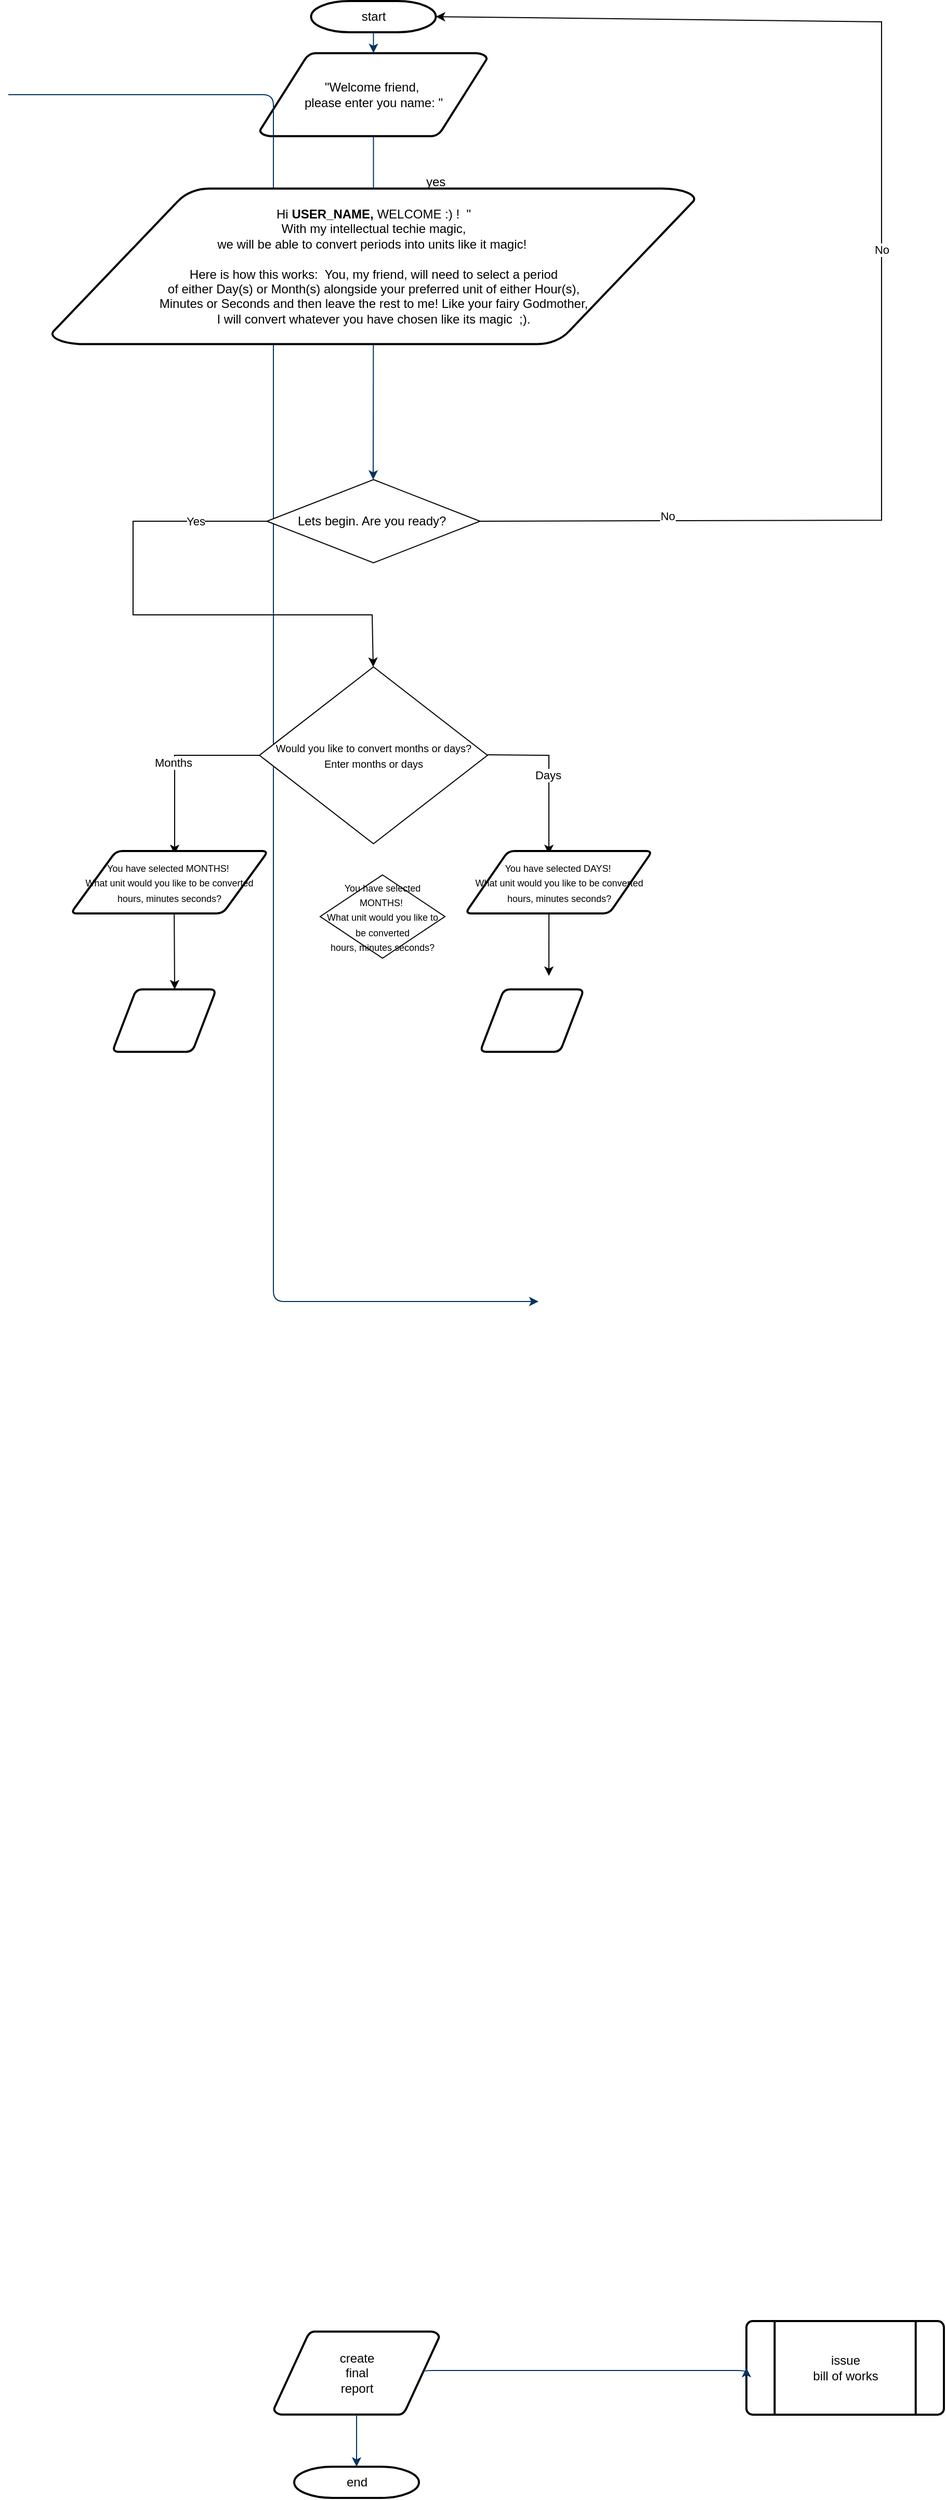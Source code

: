 <mxfile version="15.5.2" type="github">
  <diagram id="6a731a19-8d31-9384-78a2-239565b7b9f0" name="Page-1">
    <mxGraphModel dx="828" dy="335" grid="1" gridSize="10" guides="1" tooltips="1" connect="1" arrows="1" fold="1" page="1" pageScale="1" pageWidth="1169" pageHeight="827" background="none" math="0" shadow="0">
      <root>
        <mxCell id="0" />
        <mxCell id="1" parent="0" />
        <mxCell id="2" value="start" style="shape=mxgraph.flowchart.terminator;strokeWidth=2;gradientColor=none;gradientDirection=north;fontStyle=0;html=1;" parent="1" vertex="1">
          <mxGeometry x="291.25" y="10" width="120" height="30" as="geometry" />
        </mxCell>
        <mxCell id="3" value="&quot;Welcome friend,&amp;nbsp;&lt;br&gt;please enter you name: &quot;" style="shape=mxgraph.flowchart.data;strokeWidth=2;gradientColor=none;gradientDirection=north;fontStyle=0;html=1;" parent="1" vertex="1">
          <mxGeometry x="242" y="60" width="218.5" height="80" as="geometry" />
        </mxCell>
        <mxCell id="7" style="fontStyle=1;strokeColor=#003366;strokeWidth=1;html=1;" parent="1" source="2" target="3" edge="1">
          <mxGeometry relative="1" as="geometry" />
        </mxCell>
        <mxCell id="8" style="fontStyle=1;strokeColor=#003366;strokeWidth=1;html=1;startArrow=none;" parent="1" source="tX9lwq8T6TDkgisUMIIO-55" edge="1">
          <mxGeometry relative="1" as="geometry">
            <mxPoint x="351" y="470" as="targetPoint" />
          </mxGeometry>
        </mxCell>
        <mxCell id="11" value="yes" style="text;fontStyle=0;html=1;strokeColor=none;gradientColor=none;fillColor=none;strokeWidth=2;" parent="1" vertex="1">
          <mxGeometry x="399.5" y="170" width="40" height="26" as="geometry" />
        </mxCell>
        <mxCell id="31" value="" style="edgeStyle=elbowEdgeStyle;elbow=horizontal;exitX=1;exitY=0.5;exitPerimeter=0;entryX=0;entryY=0.5;entryPerimeter=0;fontStyle=1;strokeColor=#003366;strokeWidth=1;html=1;" parent="1" source="28" edge="1">
          <mxGeometry width="100" height="100" as="geometry">
            <mxPoint y="100" as="sourcePoint" />
            <mxPoint x="510" y="1260" as="targetPoint" />
          </mxGeometry>
        </mxCell>
        <mxCell id="38" value="create&#xa;final&#xa;report" style="shape=mxgraph.flowchart.data;strokeWidth=2;gradientColor=none;gradientDirection=north;fontStyle=0;html=1;" parent="1" vertex="1">
          <mxGeometry x="255.5" y="2250" width="159" height="80" as="geometry" />
        </mxCell>
        <mxCell id="39" value="issue&#xa;bill of works" style="shape=mxgraph.flowchart.predefined_process;strokeWidth=2;gradientColor=none;gradientDirection=north;fontStyle=0;html=1;" parent="1" vertex="1">
          <mxGeometry x="710" y="2240" width="190" height="90" as="geometry" />
        </mxCell>
        <mxCell id="40" value="end" style="shape=mxgraph.flowchart.terminator;strokeWidth=2;gradientColor=none;gradientDirection=north;fontStyle=0;html=1;" parent="1" vertex="1">
          <mxGeometry x="275" y="2380" width="120" height="30" as="geometry" />
        </mxCell>
        <mxCell id="43" value="" style="edgeStyle=elbowEdgeStyle;elbow=vertical;exitX=0.5;exitY=1;exitPerimeter=0;entryX=0.5;entryY=0;entryPerimeter=0;fontStyle=1;strokeColor=#003366;strokeWidth=1;html=1;" parent="1" source="38" target="40" edge="1">
          <mxGeometry width="100" height="100" as="geometry">
            <mxPoint y="100" as="sourcePoint" />
            <mxPoint x="100" as="targetPoint" />
          </mxGeometry>
        </mxCell>
        <mxCell id="44" value="" style="edgeStyle=elbowEdgeStyle;elbow=vertical;exitX=0.905;exitY=0.5;exitPerimeter=0;entryX=0;entryY=0.5;entryPerimeter=0;fontStyle=1;strokeColor=#003366;strokeWidth=1;html=1;" parent="1" source="38" target="39" edge="1">
          <mxGeometry width="100" height="100" as="geometry">
            <mxPoint y="100" as="sourcePoint" />
            <mxPoint x="100" as="targetPoint" />
          </mxGeometry>
        </mxCell>
        <mxCell id="tX9lwq8T6TDkgisUMIIO-55" value="Hi &lt;b&gt;USER_NAME, &lt;/b&gt;WELCOME :) !&amp;nbsp; &quot;&lt;br&gt;With my intellectual techie magic, &lt;br&gt;we will be able to convert periods into units like it magic!&amp;nbsp;&lt;br&gt;&lt;br&gt;Here is how this works:&amp;nbsp; You, my friend, will need to select a period &lt;br&gt;of either Day(s) or Month(s) alongside your preferred unit of either Hour(s), &lt;br&gt;Minutes or Seconds and then leave the rest to me! Like your fairy Godmother,&lt;br&gt;&amp;nbsp;I will convert&amp;nbsp;whatever you have chosen like its magic&amp;nbsp; ;).&amp;nbsp;" style="shape=mxgraph.flowchart.data;strokeWidth=2;gradientColor=none;gradientDirection=north;fontStyle=0;html=1;" vertex="1" parent="1">
          <mxGeometry x="41.25" y="190" width="620" height="150" as="geometry" />
        </mxCell>
        <mxCell id="tX9lwq8T6TDkgisUMIIO-56" value="" style="fontStyle=1;strokeColor=#003366;strokeWidth=1;html=1;endArrow=none;" edge="1" parent="1" source="3" target="tX9lwq8T6TDkgisUMIIO-55">
          <mxGeometry relative="1" as="geometry">
            <mxPoint x="345.298" y="140.0" as="sourcePoint" />
            <mxPoint x="325.952" y="270" as="targetPoint" />
          </mxGeometry>
        </mxCell>
        <mxCell id="tX9lwq8T6TDkgisUMIIO-67" value="Lets begin. Are you ready?&amp;nbsp;" style="rhombus;whiteSpace=wrap;html=1;" vertex="1" parent="1">
          <mxGeometry x="248.75" y="470" width="205" height="80" as="geometry" />
        </mxCell>
        <mxCell id="tX9lwq8T6TDkgisUMIIO-72" value="" style="endArrow=classic;html=1;rounded=0;exitX=0;exitY=0.5;exitDx=0;exitDy=0;" edge="1" parent="1" source="tX9lwq8T6TDkgisUMIIO-67">
          <mxGeometry relative="1" as="geometry">
            <mxPoint x="140" y="510" as="sourcePoint" />
            <mxPoint x="351" y="650" as="targetPoint" />
            <Array as="points">
              <mxPoint x="120" y="510" />
              <mxPoint x="120" y="600" />
              <mxPoint x="350" y="600" />
            </Array>
          </mxGeometry>
        </mxCell>
        <mxCell id="tX9lwq8T6TDkgisUMIIO-73" value="Yes" style="edgeLabel;resizable=0;html=1;align=center;verticalAlign=middle;" connectable="0" vertex="1" parent="tX9lwq8T6TDkgisUMIIO-72">
          <mxGeometry relative="1" as="geometry">
            <mxPoint x="29" y="-90" as="offset" />
          </mxGeometry>
        </mxCell>
        <mxCell id="tX9lwq8T6TDkgisUMIIO-74" value="" style="endArrow=classic;html=1;rounded=0;entryX=1;entryY=0.5;entryDx=0;entryDy=0;entryPerimeter=0;exitX=1;exitY=0.5;exitDx=0;exitDy=0;" edge="1" parent="1" source="tX9lwq8T6TDkgisUMIIO-67" target="2">
          <mxGeometry relative="1" as="geometry">
            <mxPoint x="460.5" y="509.17" as="sourcePoint" />
            <mxPoint x="830" y="70" as="targetPoint" />
            <Array as="points">
              <mxPoint x="840" y="509" />
              <mxPoint x="840" y="30" />
            </Array>
          </mxGeometry>
        </mxCell>
        <mxCell id="tX9lwq8T6TDkgisUMIIO-75" value="No" style="edgeLabel;resizable=0;html=1;align=center;verticalAlign=middle;" connectable="0" vertex="1" parent="tX9lwq8T6TDkgisUMIIO-74">
          <mxGeometry relative="1" as="geometry" />
        </mxCell>
        <mxCell id="tX9lwq8T6TDkgisUMIIO-80" value="&lt;span style=&quot;font-size: 10px&quot;&gt;Would you like to convert months or days?&lt;/span&gt;&lt;br style=&quot;font-size: 10px&quot;&gt;&lt;span style=&quot;font-size: 10px&quot;&gt;Enter months or days&lt;/span&gt;" style="rhombus;whiteSpace=wrap;html=1;" vertex="1" parent="1">
          <mxGeometry x="241.56" y="650" width="219.38" height="170" as="geometry" />
        </mxCell>
        <mxCell id="tX9lwq8T6TDkgisUMIIO-83" value="No" style="edgeLabel;resizable=0;html=1;align=center;verticalAlign=middle;" connectable="0" vertex="1" parent="1">
          <mxGeometry x="850" y="255.167" as="geometry">
            <mxPoint x="-216" y="250" as="offset" />
          </mxGeometry>
        </mxCell>
        <mxCell id="tX9lwq8T6TDkgisUMIIO-93" value="" style="endArrow=classic;html=1;rounded=0;exitX=0;exitY=0.5;exitDx=0;exitDy=0;" edge="1" parent="1" source="tX9lwq8T6TDkgisUMIIO-80">
          <mxGeometry relative="1" as="geometry">
            <mxPoint x="260.62" y="734.5" as="sourcePoint" />
            <mxPoint x="160" y="830" as="targetPoint" />
            <Array as="points">
              <mxPoint x="160" y="735" />
            </Array>
          </mxGeometry>
        </mxCell>
        <mxCell id="tX9lwq8T6TDkgisUMIIO-94" value="Months&amp;nbsp;" style="edgeLabel;resizable=0;html=1;align=center;verticalAlign=middle;" connectable="0" vertex="1" parent="tX9lwq8T6TDkgisUMIIO-93">
          <mxGeometry relative="1" as="geometry" />
        </mxCell>
        <mxCell id="tX9lwq8T6TDkgisUMIIO-95" value="" style="endArrow=classic;html=1;rounded=0;" edge="1" parent="1">
          <mxGeometry relative="1" as="geometry">
            <mxPoint x="460.94" y="734.5" as="sourcePoint" />
            <mxPoint x="520" y="830" as="targetPoint" />
            <Array as="points">
              <mxPoint x="520" y="735" />
            </Array>
          </mxGeometry>
        </mxCell>
        <mxCell id="tX9lwq8T6TDkgisUMIIO-96" value="Days" style="edgeLabel;resizable=0;html=1;align=center;verticalAlign=middle;" connectable="0" vertex="1" parent="tX9lwq8T6TDkgisUMIIO-95">
          <mxGeometry relative="1" as="geometry">
            <mxPoint x="-1" y="1" as="offset" />
          </mxGeometry>
        </mxCell>
        <mxCell id="tX9lwq8T6TDkgisUMIIO-102" value="" style="edgeStyle=orthogonalEdgeStyle;rounded=0;orthogonalLoop=1;jettySize=auto;html=1;" edge="1" parent="1" source="tX9lwq8T6TDkgisUMIIO-99">
          <mxGeometry relative="1" as="geometry">
            <mxPoint x="320.0" y="1570" as="targetPoint" />
          </mxGeometry>
        </mxCell>
        <mxCell id="tX9lwq8T6TDkgisUMIIO-111" value="" style="shape=parallelogram;html=1;strokeWidth=2;perimeter=parallelogramPerimeter;whiteSpace=wrap;rounded=1;arcSize=12;size=0.23;" vertex="1" parent="1">
          <mxGeometry x="100" y="960" width="100" height="60" as="geometry" />
        </mxCell>
        <mxCell id="tX9lwq8T6TDkgisUMIIO-112" value="&lt;div&gt;&lt;font style=&quot;font-size: 9px&quot;&gt;You have selected MONTHS!&amp;nbsp;&lt;/font&gt;&lt;/div&gt;&lt;div&gt;&lt;font style=&quot;font-size: 9px&quot;&gt;What unit would you like to be converted&lt;/font&gt;&lt;/div&gt;&lt;div&gt;&lt;font style=&quot;font-size: 9px&quot;&gt;&lt;span&gt;hours,&amp;nbsp;&lt;/span&gt;&lt;span&gt;minutes&amp;nbsp;&lt;/span&gt;&lt;span&gt;seconds?&lt;/span&gt;&lt;/font&gt;&lt;/div&gt;" style="shape=parallelogram;html=1;strokeWidth=2;perimeter=parallelogramPerimeter;whiteSpace=wrap;rounded=1;arcSize=12;size=0.23;" vertex="1" parent="1">
          <mxGeometry x="60" y="827" width="190" height="60" as="geometry" />
        </mxCell>
        <mxCell id="tX9lwq8T6TDkgisUMIIO-113" value="" style="endArrow=classic;html=1;rounded=0;" edge="1" parent="1">
          <mxGeometry width="50" height="50" relative="1" as="geometry">
            <mxPoint x="159.58" y="887" as="sourcePoint" />
            <mxPoint x="160" y="960" as="targetPoint" />
            <Array as="points" />
          </mxGeometry>
        </mxCell>
        <mxCell id="tX9lwq8T6TDkgisUMIIO-115" value="" style="shape=parallelogram;html=1;strokeWidth=2;perimeter=parallelogramPerimeter;whiteSpace=wrap;rounded=1;arcSize=12;size=0.23;" vertex="1" parent="1">
          <mxGeometry x="453.75" y="960" width="100" height="60" as="geometry" />
        </mxCell>
        <mxCell id="tX9lwq8T6TDkgisUMIIO-116" value="" style="endArrow=classic;html=1;rounded=0;" edge="1" parent="1">
          <mxGeometry width="50" height="50" relative="1" as="geometry">
            <mxPoint x="520.08" y="887" as="sourcePoint" />
            <mxPoint x="520" y="947" as="targetPoint" />
            <Array as="points" />
          </mxGeometry>
        </mxCell>
        <mxCell id="tX9lwq8T6TDkgisUMIIO-119" value="&lt;div&gt;&lt;font style=&quot;font-size: 9px&quot;&gt;You have selected DAYS!&amp;nbsp;&lt;/font&gt;&lt;/div&gt;&lt;div&gt;&lt;font style=&quot;font-size: 9px&quot;&gt;What unit would you like to be converted&lt;/font&gt;&lt;/div&gt;&lt;div&gt;&lt;font style=&quot;font-size: 9px&quot;&gt;&lt;span&gt;hours,&amp;nbsp;&lt;/span&gt;&lt;span&gt;minutes&amp;nbsp;&lt;/span&gt;&lt;span&gt;seconds?&lt;/span&gt;&lt;/font&gt;&lt;/div&gt;" style="shape=parallelogram;html=1;strokeWidth=2;perimeter=parallelogramPerimeter;whiteSpace=wrap;rounded=1;arcSize=12;size=0.23;" vertex="1" parent="1">
          <mxGeometry x="439.5" y="827" width="180" height="60" as="geometry" />
        </mxCell>
        <mxCell id="tX9lwq8T6TDkgisUMIIO-120" value="&lt;div style=&quot;font-size: 12px&quot;&gt;&lt;font style=&quot;font-size: 9px&quot;&gt;You have selected MONTHS!&amp;nbsp;&lt;/font&gt;&lt;/div&gt;&lt;div style=&quot;font-size: 12px&quot;&gt;&lt;font style=&quot;font-size: 9px&quot;&gt;What unit would you like to be converted&lt;/font&gt;&lt;/div&gt;&lt;div style=&quot;font-size: 12px&quot;&gt;&lt;font style=&quot;font-size: 9px&quot;&gt;hours,&amp;nbsp;minutes&amp;nbsp;seconds?&lt;/font&gt;&lt;/div&gt;" style="rhombus;whiteSpace=wrap;html=1;fontSize=9;" vertex="1" parent="1">
          <mxGeometry x="300" y="850" width="120" height="80" as="geometry" />
        </mxCell>
      </root>
    </mxGraphModel>
  </diagram>
</mxfile>
